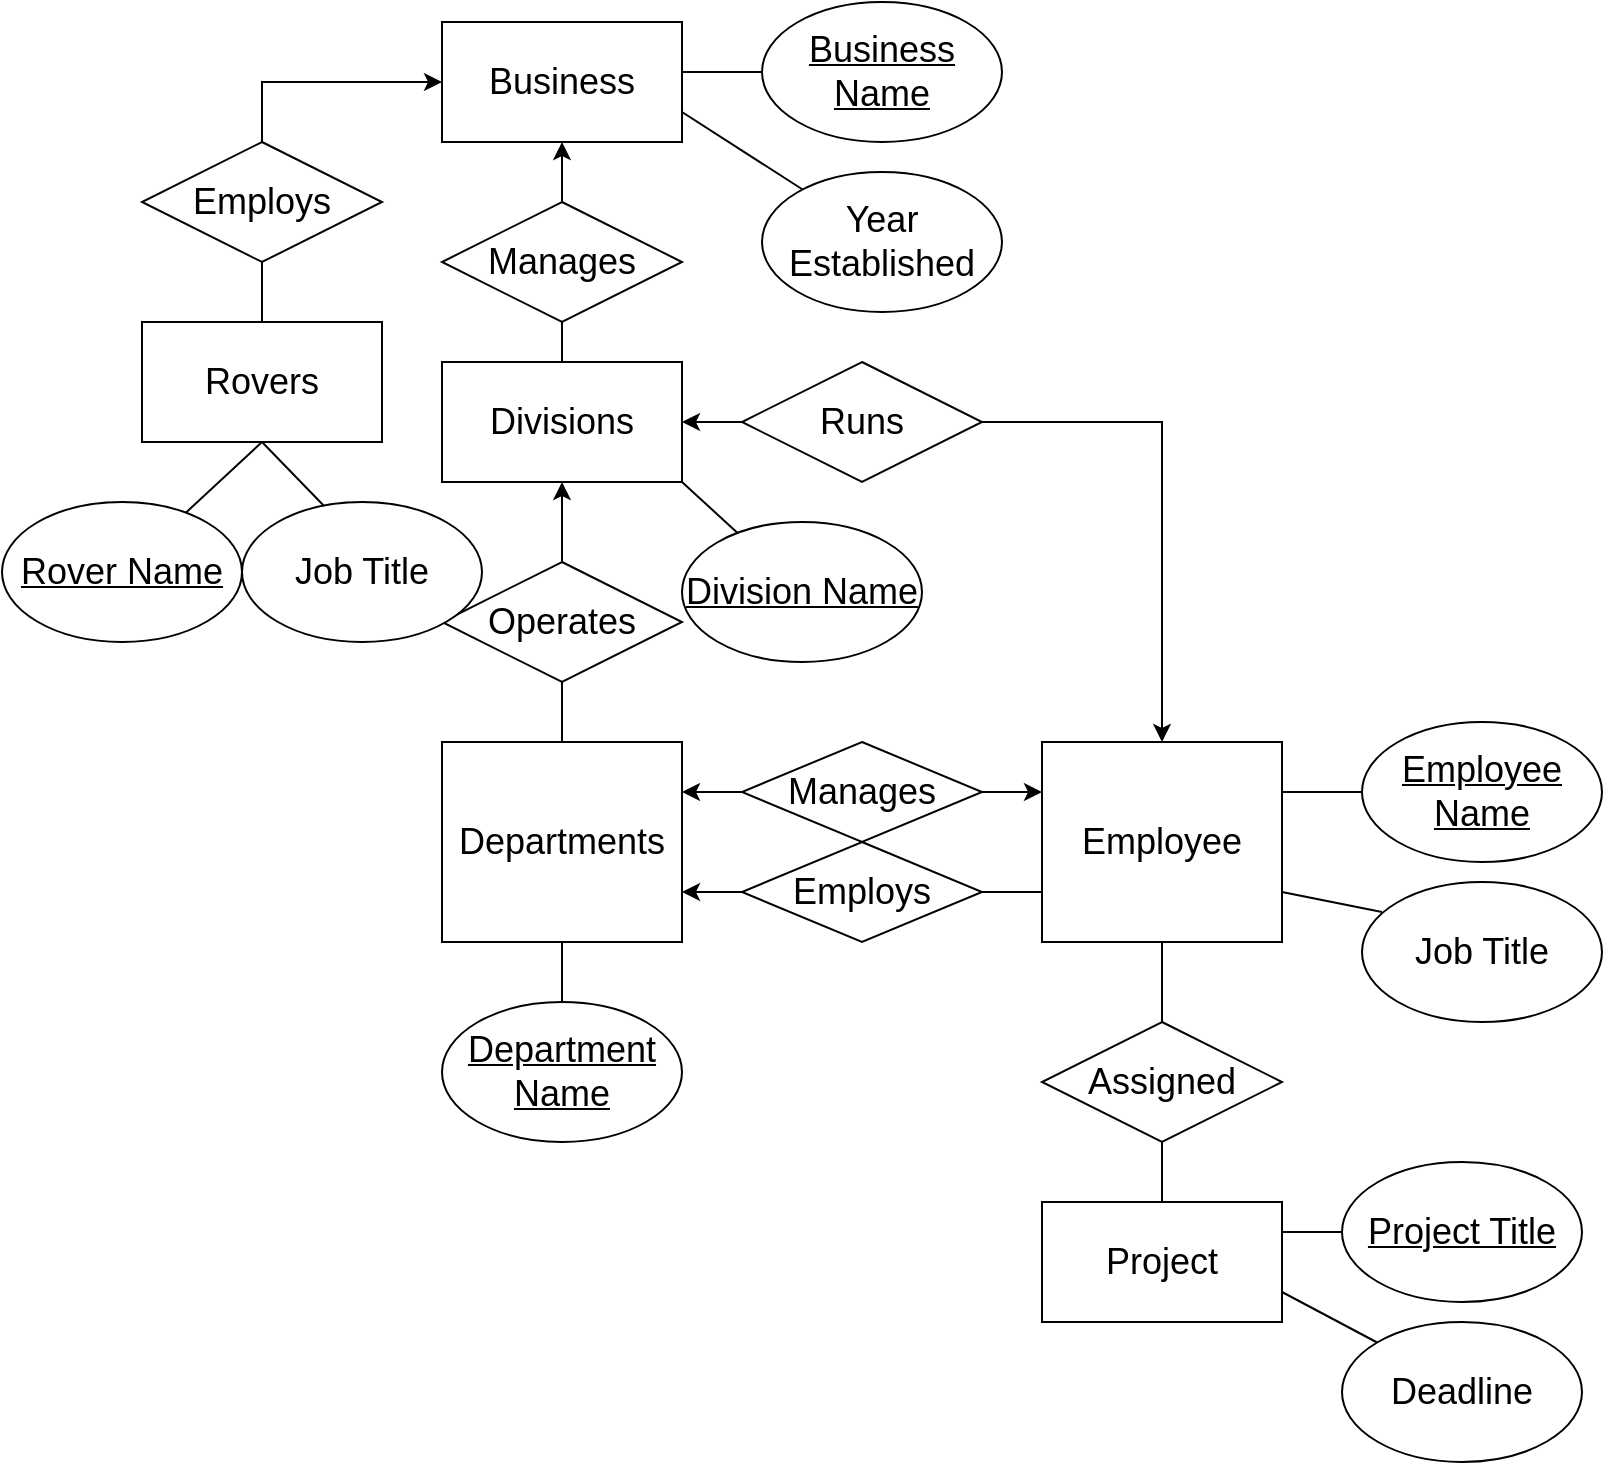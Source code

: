 <mxfile version="16.6.3" type="github">
  <diagram id="BOuTmNfAIhmqwVxighDf" name="Page-1">
    <mxGraphModel dx="1422" dy="762" grid="1" gridSize="10" guides="1" tooltips="1" connect="1" arrows="1" fold="1" page="1" pageScale="1" pageWidth="850" pageHeight="1100" math="0" shadow="0">
      <root>
        <mxCell id="0" />
        <mxCell id="1" parent="0" />
        <mxCell id="PTytaODisuTL6KH7mFgd-1" value="&lt;font style=&quot;font-size: 18px&quot;&gt;Departments&lt;/font&gt;" style="rounded=0;whiteSpace=wrap;html=1;" parent="1" vertex="1">
          <mxGeometry x="250" y="370" width="120" height="100" as="geometry" />
        </mxCell>
        <mxCell id="PTytaODisuTL6KH7mFgd-2" value="Manages" style="rhombus;whiteSpace=wrap;html=1;fontSize=18;" parent="1" vertex="1">
          <mxGeometry x="400" y="370" width="120" height="50" as="geometry" />
        </mxCell>
        <mxCell id="PTytaODisuTL6KH7mFgd-3" value="&lt;font style=&quot;font-size: 18px&quot;&gt;Employee&lt;/font&gt;" style="rounded=0;whiteSpace=wrap;html=1;" parent="1" vertex="1">
          <mxGeometry x="550" y="370" width="120" height="100" as="geometry" />
        </mxCell>
        <mxCell id="PTytaODisuTL6KH7mFgd-20" value="" style="endArrow=classic;html=1;rounded=0;fontSize=16;exitX=0.5;exitY=0;exitDx=0;exitDy=0;startArrow=none;entryX=0.5;entryY=1;entryDx=0;entryDy=0;" parent="1" source="Kkhly3-3A6-hrjqrPT-v-7" edge="1" target="PTytaODisuTL6KH7mFgd-25">
          <mxGeometry width="50" height="50" relative="1" as="geometry">
            <mxPoint x="360" y="560" as="sourcePoint" />
            <mxPoint x="310" y="310" as="targetPoint" />
          </mxGeometry>
        </mxCell>
        <mxCell id="PTytaODisuTL6KH7mFgd-21" value="&lt;font style=&quot;font-size: 18px&quot;&gt;Business&lt;/font&gt;" style="rounded=0;whiteSpace=wrap;html=1;" parent="1" vertex="1">
          <mxGeometry x="250" y="10" width="120" height="60" as="geometry" />
        </mxCell>
        <mxCell id="PTytaODisuTL6KH7mFgd-22" value="" style="endArrow=classic;html=1;rounded=0;entryX=1;entryY=0.25;entryDx=0;entryDy=0;" parent="1" source="PTytaODisuTL6KH7mFgd-2" target="PTytaODisuTL6KH7mFgd-1" edge="1">
          <mxGeometry width="50" height="50" relative="1" as="geometry">
            <mxPoint x="410" y="560" as="sourcePoint" />
            <mxPoint x="460" y="510" as="targetPoint" />
          </mxGeometry>
        </mxCell>
        <mxCell id="PTytaODisuTL6KH7mFgd-23" value="&lt;font style=&quot;font-size: 18px&quot;&gt;Rovers&lt;/font&gt;" style="rounded=0;whiteSpace=wrap;html=1;" parent="1" vertex="1">
          <mxGeometry x="100" y="160" width="120" height="60" as="geometry" />
        </mxCell>
        <mxCell id="PTytaODisuTL6KH7mFgd-24" value="" style="endArrow=classic;html=1;rounded=0;fontSize=16;exitX=0.5;exitY=0;exitDx=0;exitDy=0;entryX=0;entryY=0.5;entryDx=0;entryDy=0;startArrow=none;" parent="1" source="Kkhly3-3A6-hrjqrPT-v-5" target="PTytaODisuTL6KH7mFgd-21" edge="1">
          <mxGeometry width="50" height="50" relative="1" as="geometry">
            <mxPoint x="220" y="560" as="sourcePoint" />
            <mxPoint x="160" y="100" as="targetPoint" />
            <Array as="points">
              <mxPoint x="160" y="40" />
            </Array>
          </mxGeometry>
        </mxCell>
        <mxCell id="PTytaODisuTL6KH7mFgd-25" value="&lt;font style=&quot;font-size: 18px&quot;&gt;Divisions&lt;/font&gt;" style="rounded=0;whiteSpace=wrap;html=1;" parent="1" vertex="1">
          <mxGeometry x="250" y="180" width="120" height="60" as="geometry" />
        </mxCell>
        <mxCell id="PTytaODisuTL6KH7mFgd-26" value="" style="endArrow=classic;html=1;rounded=0;fontSize=16;exitX=0.5;exitY=0;exitDx=0;exitDy=0;entryX=0.5;entryY=1;entryDx=0;entryDy=0;" parent="1" source="PTytaODisuTL6KH7mFgd-25" target="PTytaODisuTL6KH7mFgd-21" edge="1">
          <mxGeometry width="50" height="50" relative="1" as="geometry">
            <mxPoint x="360" y="460" as="sourcePoint" />
            <mxPoint x="310" y="220" as="targetPoint" />
          </mxGeometry>
        </mxCell>
        <mxCell id="PTytaODisuTL6KH7mFgd-28" value="&lt;font style=&quot;font-size: 18px&quot;&gt;Project&lt;/font&gt;" style="rounded=0;whiteSpace=wrap;html=1;" parent="1" vertex="1">
          <mxGeometry x="550" y="600" width="120" height="60" as="geometry" />
        </mxCell>
        <mxCell id="Kkhly3-3A6-hrjqrPT-v-1" value="Manages" style="rhombus;whiteSpace=wrap;html=1;fontSize=18;" vertex="1" parent="1">
          <mxGeometry x="250" y="100" width="120" height="60" as="geometry" />
        </mxCell>
        <mxCell id="Kkhly3-3A6-hrjqrPT-v-5" value="Employs" style="rhombus;whiteSpace=wrap;html=1;fontSize=18;" vertex="1" parent="1">
          <mxGeometry x="100" y="70" width="120" height="60" as="geometry" />
        </mxCell>
        <mxCell id="Kkhly3-3A6-hrjqrPT-v-6" value="" style="endArrow=none;html=1;rounded=0;fontSize=16;exitX=0.5;exitY=0;exitDx=0;exitDy=0;entryX=0.5;entryY=1;entryDx=0;entryDy=0;" edge="1" parent="1" source="PTytaODisuTL6KH7mFgd-23" target="Kkhly3-3A6-hrjqrPT-v-5">
          <mxGeometry width="50" height="50" relative="1" as="geometry">
            <mxPoint x="160" y="180" as="sourcePoint" />
            <mxPoint x="250" y="40" as="targetPoint" />
            <Array as="points" />
          </mxGeometry>
        </mxCell>
        <mxCell id="Kkhly3-3A6-hrjqrPT-v-7" value="Operates" style="rhombus;whiteSpace=wrap;html=1;fontSize=18;" vertex="1" parent="1">
          <mxGeometry x="250" y="280" width="120" height="60" as="geometry" />
        </mxCell>
        <mxCell id="Kkhly3-3A6-hrjqrPT-v-8" value="" style="endArrow=none;html=1;rounded=0;fontSize=16;exitX=0.5;exitY=0;exitDx=0;exitDy=0;" edge="1" parent="1" source="PTytaODisuTL6KH7mFgd-1" target="Kkhly3-3A6-hrjqrPT-v-7">
          <mxGeometry width="50" height="50" relative="1" as="geometry">
            <mxPoint x="310" y="450" as="sourcePoint" />
            <mxPoint x="310" y="310" as="targetPoint" />
          </mxGeometry>
        </mxCell>
        <mxCell id="Kkhly3-3A6-hrjqrPT-v-12" value="Runs" style="rhombus;whiteSpace=wrap;html=1;fontSize=18;" vertex="1" parent="1">
          <mxGeometry x="400" y="180" width="120" height="60" as="geometry" />
        </mxCell>
        <mxCell id="Kkhly3-3A6-hrjqrPT-v-13" value="" style="endArrow=classic;html=1;rounded=0;entryX=1;entryY=0.5;entryDx=0;entryDy=0;exitX=0;exitY=0.5;exitDx=0;exitDy=0;" edge="1" parent="1" source="Kkhly3-3A6-hrjqrPT-v-12" target="PTytaODisuTL6KH7mFgd-25">
          <mxGeometry width="50" height="50" relative="1" as="geometry">
            <mxPoint x="420" y="410" as="sourcePoint" />
            <mxPoint x="380" y="410" as="targetPoint" />
          </mxGeometry>
        </mxCell>
        <mxCell id="Kkhly3-3A6-hrjqrPT-v-14" value="" style="endArrow=classic;html=1;rounded=0;exitX=1;exitY=0.5;exitDx=0;exitDy=0;entryX=0.5;entryY=0;entryDx=0;entryDy=0;" edge="1" parent="1" source="Kkhly3-3A6-hrjqrPT-v-12" target="PTytaODisuTL6KH7mFgd-3">
          <mxGeometry width="50" height="50" relative="1" as="geometry">
            <mxPoint x="420" y="220" as="sourcePoint" />
            <mxPoint x="610" y="210" as="targetPoint" />
            <Array as="points">
              <mxPoint x="610" y="210" />
            </Array>
          </mxGeometry>
        </mxCell>
        <mxCell id="Kkhly3-3A6-hrjqrPT-v-16" value="" style="endArrow=none;html=1;rounded=0;entryX=0.5;entryY=1;entryDx=0;entryDy=0;exitX=0.5;exitY=0;exitDx=0;exitDy=0;" edge="1" parent="1" source="PTytaODisuTL6KH7mFgd-33" target="PTytaODisuTL6KH7mFgd-3">
          <mxGeometry width="50" height="50" relative="1" as="geometry">
            <mxPoint x="320" y="410" as="sourcePoint" />
            <mxPoint x="370" y="360" as="targetPoint" />
          </mxGeometry>
        </mxCell>
        <mxCell id="Kkhly3-3A6-hrjqrPT-v-17" value="" style="endArrow=none;html=1;rounded=0;exitX=0.5;exitY=0;exitDx=0;exitDy=0;startArrow=none;" edge="1" parent="1" source="PTytaODisuTL6KH7mFgd-33">
          <mxGeometry width="50" height="50" relative="1" as="geometry">
            <mxPoint x="620" y="470" as="sourcePoint" />
            <mxPoint x="610" y="520" as="targetPoint" />
          </mxGeometry>
        </mxCell>
        <mxCell id="Kkhly3-3A6-hrjqrPT-v-21" value="" style="endArrow=classic;html=1;rounded=0;entryX=0;entryY=0.25;entryDx=0;entryDy=0;exitX=1;exitY=0.5;exitDx=0;exitDy=0;" edge="1" parent="1" source="PTytaODisuTL6KH7mFgd-2" target="PTytaODisuTL6KH7mFgd-3">
          <mxGeometry width="50" height="50" relative="1" as="geometry">
            <mxPoint x="410" y="395" as="sourcePoint" />
            <mxPoint x="380" y="395" as="targetPoint" />
          </mxGeometry>
        </mxCell>
        <mxCell id="Kkhly3-3A6-hrjqrPT-v-22" value="" style="endArrow=classic;html=1;rounded=0;fontSize=16;exitX=0;exitY=0.75;exitDx=0;exitDy=0;startArrow=none;entryX=1;entryY=0.75;entryDx=0;entryDy=0;" edge="1" parent="1" source="PTytaODisuTL6KH7mFgd-3" target="PTytaODisuTL6KH7mFgd-1">
          <mxGeometry width="50" height="50" relative="1" as="geometry">
            <mxPoint x="320" y="290" as="sourcePoint" />
            <mxPoint x="320" y="250" as="targetPoint" />
          </mxGeometry>
        </mxCell>
        <mxCell id="Kkhly3-3A6-hrjqrPT-v-23" value="Employs" style="rhombus;whiteSpace=wrap;html=1;fontSize=18;" vertex="1" parent="1">
          <mxGeometry x="400" y="420" width="120" height="50" as="geometry" />
        </mxCell>
        <mxCell id="PTytaODisuTL6KH7mFgd-33" value="Assigned" style="rhombus;whiteSpace=wrap;html=1;fontSize=18;" parent="1" vertex="1">
          <mxGeometry x="550" y="510" width="120" height="60" as="geometry" />
        </mxCell>
        <mxCell id="Kkhly3-3A6-hrjqrPT-v-24" value="" style="endArrow=none;html=1;rounded=0;exitX=0.5;exitY=0;exitDx=0;exitDy=0;" edge="1" parent="1" source="PTytaODisuTL6KH7mFgd-28" target="PTytaODisuTL6KH7mFgd-33">
          <mxGeometry width="50" height="50" relative="1" as="geometry">
            <mxPoint x="610" y="600" as="sourcePoint" />
            <mxPoint x="610" y="520" as="targetPoint" />
          </mxGeometry>
        </mxCell>
        <mxCell id="Kkhly3-3A6-hrjqrPT-v-25" value="&lt;font style=&quot;font-size: 18px&quot;&gt;&lt;u&gt;Employee&lt;br&gt;Name&lt;/u&gt;&lt;br&gt;&lt;/font&gt;" style="ellipse;whiteSpace=wrap;html=1;" vertex="1" parent="1">
          <mxGeometry x="710" y="360" width="120" height="70" as="geometry" />
        </mxCell>
        <mxCell id="Kkhly3-3A6-hrjqrPT-v-26" value="" style="endArrow=none;html=1;rounded=0;fontSize=18;exitX=1;exitY=0.25;exitDx=0;exitDy=0;entryX=0;entryY=0.5;entryDx=0;entryDy=0;" edge="1" parent="1" source="PTytaODisuTL6KH7mFgd-3" target="Kkhly3-3A6-hrjqrPT-v-25">
          <mxGeometry width="50" height="50" relative="1" as="geometry">
            <mxPoint x="560" y="400" as="sourcePoint" />
            <mxPoint x="610" y="350" as="targetPoint" />
          </mxGeometry>
        </mxCell>
        <mxCell id="Kkhly3-3A6-hrjqrPT-v-28" value="" style="endArrow=none;html=1;rounded=0;fontSize=18;exitX=1;exitY=0.25;exitDx=0;exitDy=0;" edge="1" parent="1" source="PTytaODisuTL6KH7mFgd-28">
          <mxGeometry width="50" height="50" relative="1" as="geometry">
            <mxPoint x="680" y="405" as="sourcePoint" />
            <mxPoint x="700" y="615" as="targetPoint" />
          </mxGeometry>
        </mxCell>
        <mxCell id="Kkhly3-3A6-hrjqrPT-v-29" value="&lt;font style=&quot;font-size: 18px&quot;&gt;&lt;u&gt;Project Title&lt;/u&gt;&lt;br&gt;&lt;/font&gt;" style="ellipse;whiteSpace=wrap;html=1;" vertex="1" parent="1">
          <mxGeometry x="700" y="580" width="120" height="70" as="geometry" />
        </mxCell>
        <mxCell id="Kkhly3-3A6-hrjqrPT-v-31" value="" style="endArrow=none;html=1;rounded=0;fontSize=18;exitX=1;exitY=0.75;exitDx=0;exitDy=0;entryX=0;entryY=0;entryDx=0;entryDy=0;" edge="1" parent="1" source="PTytaODisuTL6KH7mFgd-28" target="Kkhly3-3A6-hrjqrPT-v-32">
          <mxGeometry width="50" height="50" relative="1" as="geometry">
            <mxPoint x="680" y="625" as="sourcePoint" />
            <mxPoint x="710" y="670" as="targetPoint" />
          </mxGeometry>
        </mxCell>
        <mxCell id="Kkhly3-3A6-hrjqrPT-v-32" value="&lt;font style=&quot;font-size: 18px&quot;&gt;Deadline&lt;br&gt;&lt;/font&gt;" style="ellipse;whiteSpace=wrap;html=1;" vertex="1" parent="1">
          <mxGeometry x="700" y="660" width="120" height="70" as="geometry" />
        </mxCell>
        <mxCell id="Kkhly3-3A6-hrjqrPT-v-33" value="" style="endArrow=none;html=1;rounded=0;fontSize=18;exitX=1;exitY=0.75;exitDx=0;exitDy=0;entryX=0.083;entryY=0.214;entryDx=0;entryDy=0;entryPerimeter=0;" edge="1" parent="1" source="PTytaODisuTL6KH7mFgd-3" target="Kkhly3-3A6-hrjqrPT-v-35">
          <mxGeometry width="50" height="50" relative="1" as="geometry">
            <mxPoint x="680" y="405" as="sourcePoint" />
            <mxPoint x="720" y="445" as="targetPoint" />
          </mxGeometry>
        </mxCell>
        <mxCell id="Kkhly3-3A6-hrjqrPT-v-35" value="&lt;font style=&quot;font-size: 18px&quot;&gt;Job Title&lt;br&gt;&lt;/font&gt;" style="ellipse;whiteSpace=wrap;html=1;" vertex="1" parent="1">
          <mxGeometry x="710" y="440" width="120" height="70" as="geometry" />
        </mxCell>
        <mxCell id="Kkhly3-3A6-hrjqrPT-v-36" value="&lt;font style=&quot;font-size: 18px&quot;&gt;&lt;u&gt;Business Name&lt;/u&gt;&lt;br&gt;&lt;/font&gt;" style="ellipse;whiteSpace=wrap;html=1;" vertex="1" parent="1">
          <mxGeometry x="410" width="120" height="70" as="geometry" />
        </mxCell>
        <mxCell id="Kkhly3-3A6-hrjqrPT-v-37" value="" style="endArrow=none;html=1;rounded=0;fontSize=18;exitX=1;exitY=0.25;exitDx=0;exitDy=0;entryX=0;entryY=0.5;entryDx=0;entryDy=0;" edge="1" parent="1" target="Kkhly3-3A6-hrjqrPT-v-36">
          <mxGeometry width="50" height="50" relative="1" as="geometry">
            <mxPoint x="370" y="35" as="sourcePoint" />
            <mxPoint x="310" y="-10" as="targetPoint" />
          </mxGeometry>
        </mxCell>
        <mxCell id="Kkhly3-3A6-hrjqrPT-v-38" value="" style="endArrow=none;html=1;rounded=0;fontSize=18;exitX=1;exitY=0.75;exitDx=0;exitDy=0;" edge="1" parent="1" source="PTytaODisuTL6KH7mFgd-21">
          <mxGeometry width="50" height="50" relative="1" as="geometry">
            <mxPoint x="380" y="80" as="sourcePoint" />
            <mxPoint x="440" y="100" as="targetPoint" />
          </mxGeometry>
        </mxCell>
        <mxCell id="Kkhly3-3A6-hrjqrPT-v-39" value="&lt;font style=&quot;font-size: 18px&quot;&gt;Year Established&lt;br&gt;&lt;/font&gt;" style="ellipse;whiteSpace=wrap;html=1;" vertex="1" parent="1">
          <mxGeometry x="410" y="85" width="120" height="70" as="geometry" />
        </mxCell>
        <mxCell id="Kkhly3-3A6-hrjqrPT-v-40" value="&lt;font style=&quot;font-size: 18px&quot;&gt;&lt;u&gt;Rover Name&lt;/u&gt;&lt;br&gt;&lt;/font&gt;" style="ellipse;whiteSpace=wrap;html=1;" vertex="1" parent="1">
          <mxGeometry x="30" y="250" width="120" height="70" as="geometry" />
        </mxCell>
        <mxCell id="Kkhly3-3A6-hrjqrPT-v-41" value="&lt;font style=&quot;font-size: 18px&quot;&gt;Job Title&lt;br&gt;&lt;/font&gt;" style="ellipse;whiteSpace=wrap;html=1;" vertex="1" parent="1">
          <mxGeometry x="150" y="250" width="120" height="70" as="geometry" />
        </mxCell>
        <mxCell id="Kkhly3-3A6-hrjqrPT-v-42" value="" style="endArrow=none;html=1;rounded=0;fontSize=18;exitX=0.5;exitY=1;exitDx=0;exitDy=0;" edge="1" parent="1" source="PTytaODisuTL6KH7mFgd-23" target="Kkhly3-3A6-hrjqrPT-v-40">
          <mxGeometry width="50" height="50" relative="1" as="geometry">
            <mxPoint x="680" y="405" as="sourcePoint" />
            <mxPoint x="720" y="405" as="targetPoint" />
          </mxGeometry>
        </mxCell>
        <mxCell id="Kkhly3-3A6-hrjqrPT-v-43" value="" style="endArrow=none;html=1;rounded=0;fontSize=18;entryX=0.342;entryY=0.029;entryDx=0;entryDy=0;entryPerimeter=0;" edge="1" parent="1" target="Kkhly3-3A6-hrjqrPT-v-41">
          <mxGeometry width="50" height="50" relative="1" as="geometry">
            <mxPoint x="160" y="220" as="sourcePoint" />
            <mxPoint x="131.917" y="265.363" as="targetPoint" />
          </mxGeometry>
        </mxCell>
        <mxCell id="Kkhly3-3A6-hrjqrPT-v-44" value="&lt;font style=&quot;font-size: 18px&quot;&gt;&lt;u&gt;Department Name&lt;/u&gt;&lt;br&gt;&lt;/font&gt;" style="ellipse;whiteSpace=wrap;html=1;" vertex="1" parent="1">
          <mxGeometry x="250" y="500" width="120" height="70" as="geometry" />
        </mxCell>
        <mxCell id="Kkhly3-3A6-hrjqrPT-v-45" value="" style="endArrow=none;html=1;rounded=0;fontSize=18;exitX=0.5;exitY=1;exitDx=0;exitDy=0;entryX=0.5;entryY=0;entryDx=0;entryDy=0;" edge="1" parent="1" source="PTytaODisuTL6KH7mFgd-1" target="Kkhly3-3A6-hrjqrPT-v-44">
          <mxGeometry width="50" height="50" relative="1" as="geometry">
            <mxPoint x="680" y="405" as="sourcePoint" />
            <mxPoint x="720" y="405" as="targetPoint" />
          </mxGeometry>
        </mxCell>
        <mxCell id="Kkhly3-3A6-hrjqrPT-v-46" value="&lt;font style=&quot;font-size: 18px&quot;&gt;&lt;u&gt;Division Name&lt;/u&gt;&lt;br&gt;&lt;/font&gt;" style="ellipse;whiteSpace=wrap;html=1;" vertex="1" parent="1">
          <mxGeometry x="370" y="260" width="120" height="70" as="geometry" />
        </mxCell>
        <mxCell id="Kkhly3-3A6-hrjqrPT-v-47" value="" style="endArrow=none;html=1;rounded=0;fontSize=18;exitX=1;exitY=1;exitDx=0;exitDy=0;" edge="1" parent="1" target="Kkhly3-3A6-hrjqrPT-v-46" source="PTytaODisuTL6KH7mFgd-25">
          <mxGeometry width="50" height="50" relative="1" as="geometry">
            <mxPoint x="430" y="230" as="sourcePoint" />
            <mxPoint x="840" y="165" as="targetPoint" />
          </mxGeometry>
        </mxCell>
      </root>
    </mxGraphModel>
  </diagram>
</mxfile>
